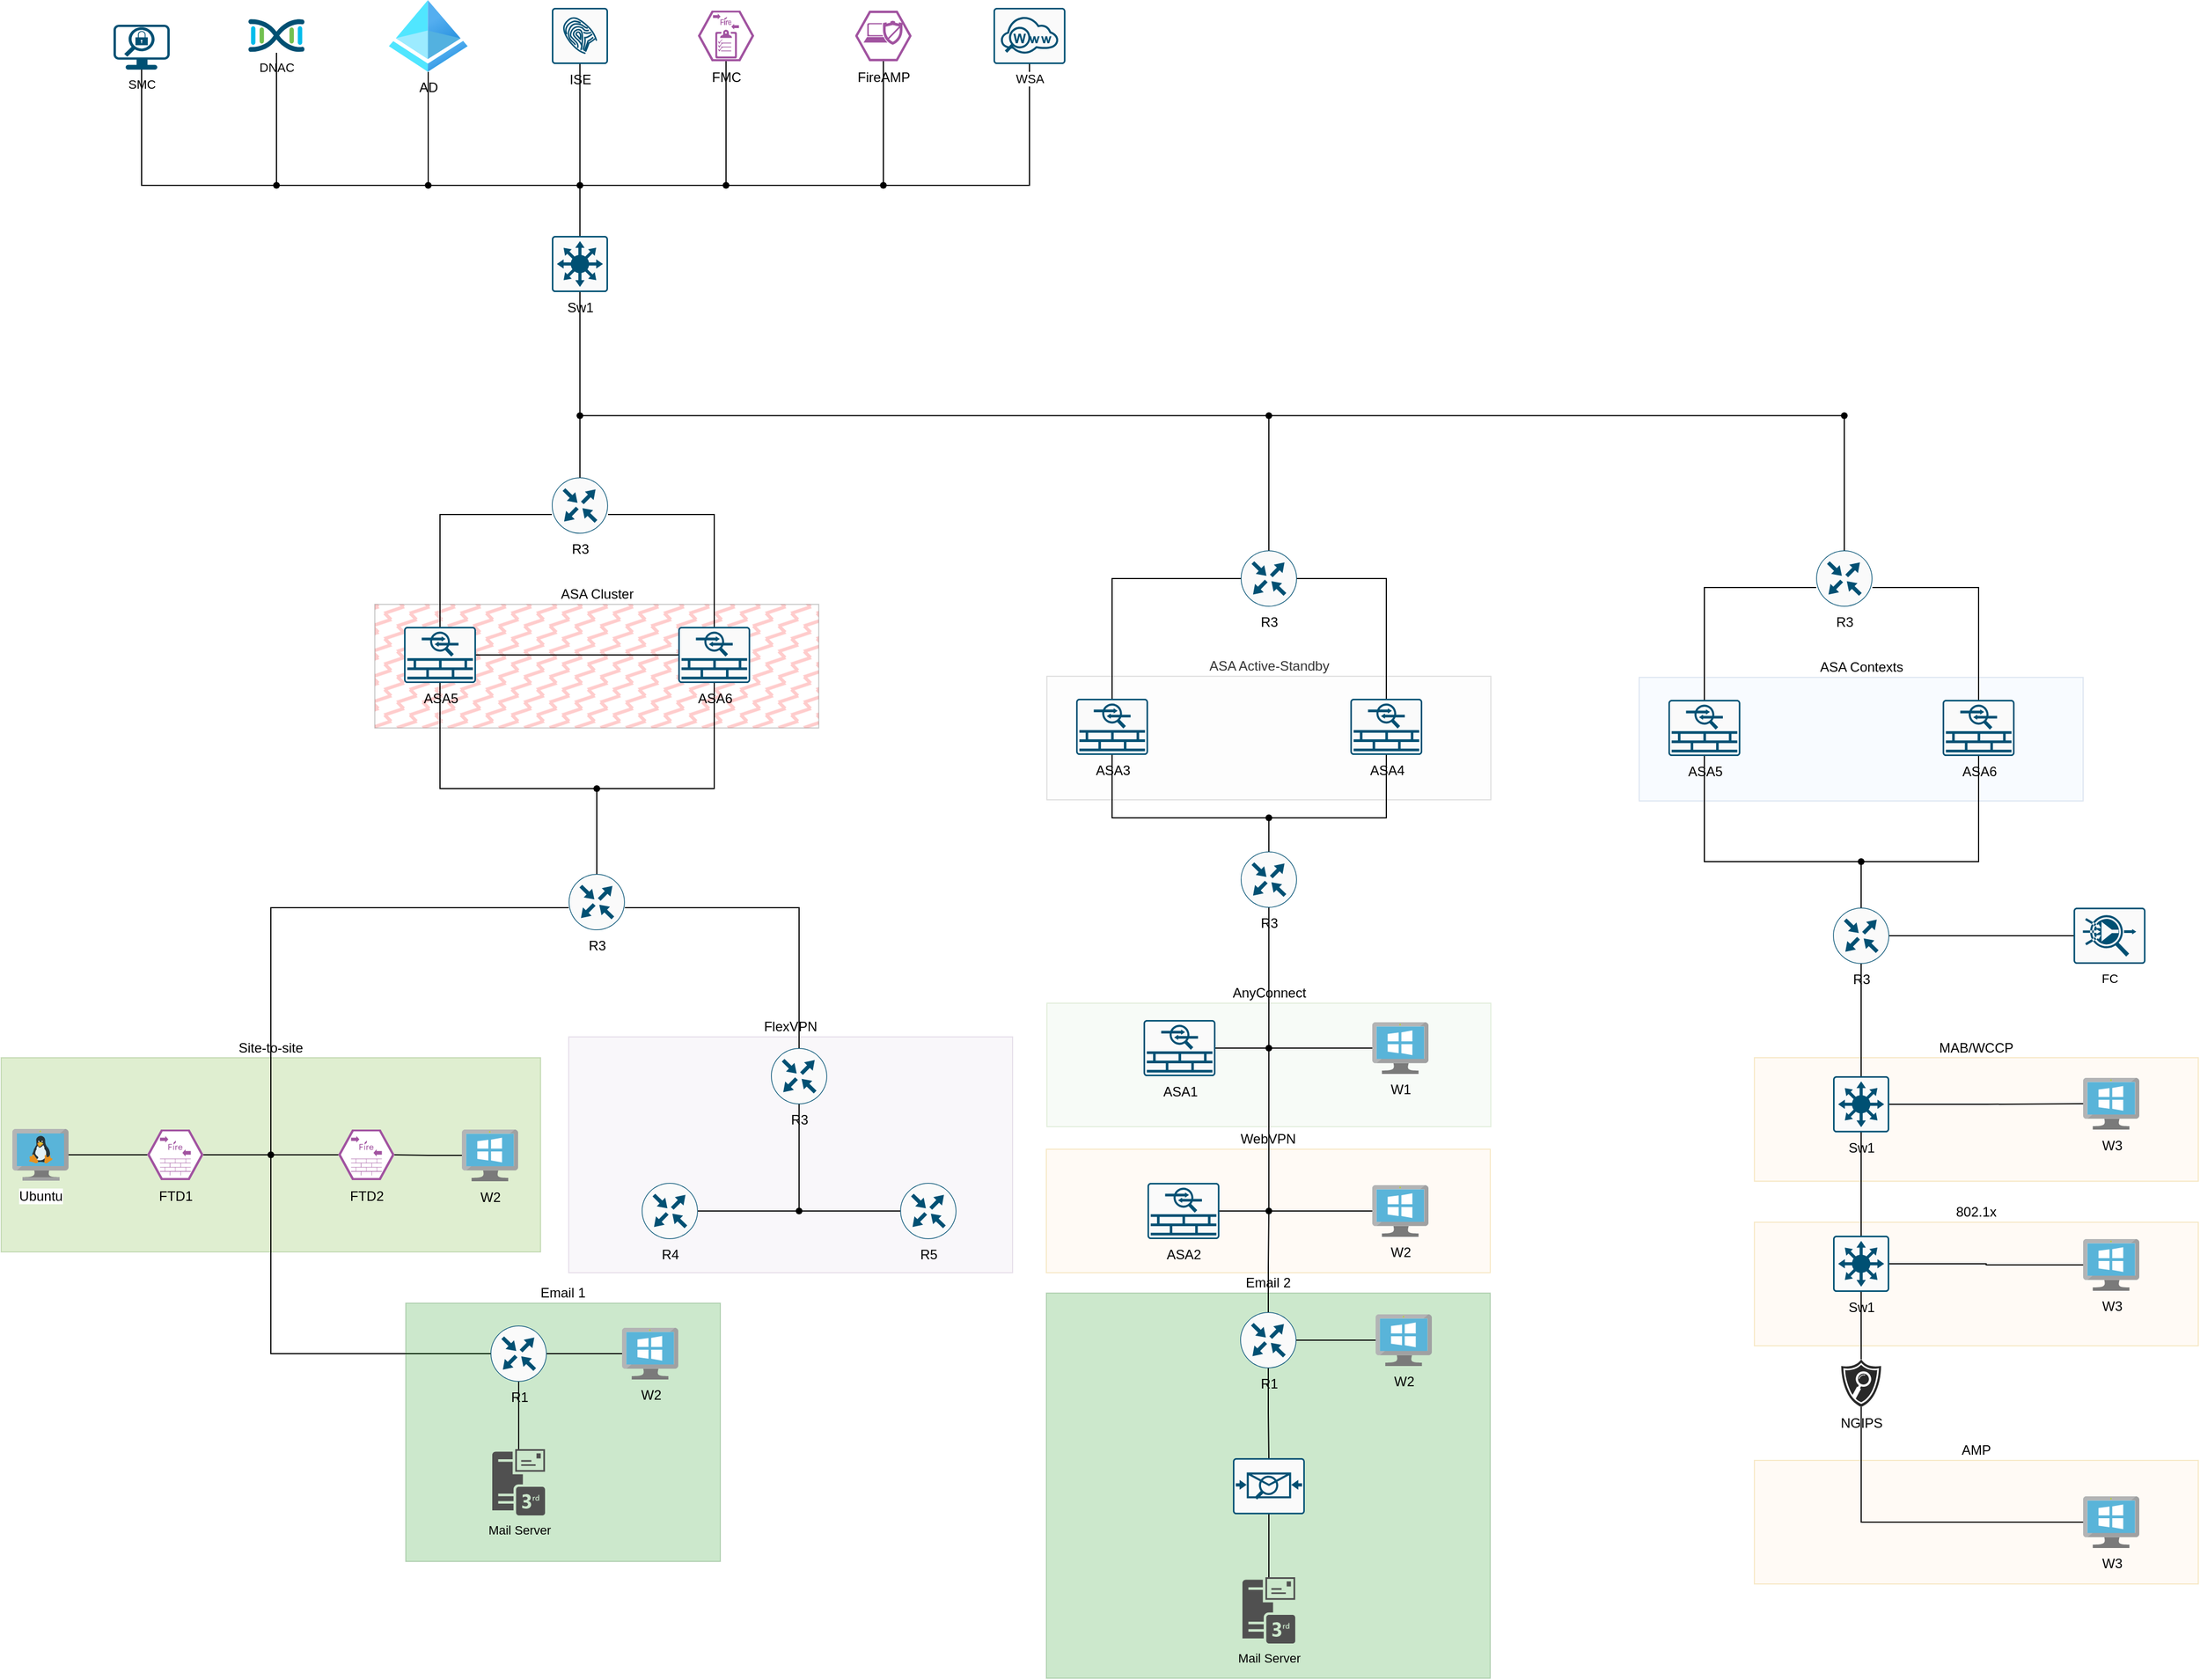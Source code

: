 <mxfile version="24.6.4" type="github">
  <diagram name="Page-1" id="6sUXRXMeGlcO1_Na9jOw">
    <mxGraphModel dx="2216" dy="1629" grid="0" gridSize="10" guides="1" tooltips="1" connect="0" arrows="1" fold="1" page="0" pageScale="1" pageWidth="1169" pageHeight="1654" background="none" math="0" shadow="0">
      <root>
        <mxCell id="0" />
        <mxCell id="1" parent="0" />
        <mxCell id="Q8cDQyVvuI_azYafOAA6-116" value="AMP" style="rounded=0;whiteSpace=wrap;html=1;fillStyle=solid;labelPosition=center;verticalLabelPosition=top;align=center;verticalAlign=bottom;labelBackgroundColor=default;fillColor=#ffe6cc;opacity=20;strokeColor=#d79b00;" vertex="1" parent="1">
          <mxGeometry x="1570" y="1370" width="395" height="110" as="geometry" />
        </mxCell>
        <mxCell id="Q8cDQyVvuI_azYafOAA6-110" value="802.1x" style="rounded=0;whiteSpace=wrap;html=1;fillStyle=solid;labelPosition=center;verticalLabelPosition=top;align=center;verticalAlign=bottom;labelBackgroundColor=default;fillColor=#ffe6cc;opacity=20;strokeColor=#d79b00;" vertex="1" parent="1">
          <mxGeometry x="1570" y="1158" width="395" height="110" as="geometry" />
        </mxCell>
        <mxCell id="Q8cDQyVvuI_azYafOAA6-109" value="MAB/WCCP" style="rounded=0;whiteSpace=wrap;html=1;fillStyle=solid;labelPosition=center;verticalLabelPosition=top;align=center;verticalAlign=bottom;labelBackgroundColor=default;fillColor=#ffe6cc;opacity=20;strokeColor=#d79b00;" vertex="1" parent="1">
          <mxGeometry x="1570" y="1011.5" width="395" height="110" as="geometry" />
        </mxCell>
        <mxCell id="Q8cDQyVvuI_azYafOAA6-62" value="Email 2" style="rounded=0;whiteSpace=wrap;html=1;fillStyle=solid;labelPosition=center;verticalLabelPosition=top;align=center;verticalAlign=bottom;labelBackgroundColor=default;fillColor=#008a00;opacity=20;strokeColor=#005700;fontColor=#000000;" vertex="1" parent="1">
          <mxGeometry x="940" y="1221" width="395" height="343" as="geometry" />
        </mxCell>
        <mxCell id="Q8cDQyVvuI_azYafOAA6-16" value="ASA Active-Standby" style="rounded=0;whiteSpace=wrap;html=1;fillStyle=solid;labelPosition=center;verticalLabelPosition=top;align=center;verticalAlign=bottom;labelBackgroundColor=default;fillColor=#f5f5f5;opacity=20;fontColor=#333333;strokeColor=#666666;" vertex="1" parent="1">
          <mxGeometry x="940.5" y="672" width="395" height="110" as="geometry" />
        </mxCell>
        <mxCell id="Q8cDQyVvuI_azYafOAA6-5" value="WebVPN" style="rounded=0;whiteSpace=wrap;html=1;fillStyle=solid;labelPosition=center;verticalLabelPosition=top;align=center;verticalAlign=bottom;labelBackgroundColor=default;fillColor=#ffe6cc;opacity=20;strokeColor=#d79b00;" vertex="1" parent="1">
          <mxGeometry x="940" y="1093" width="395" height="110" as="geometry" />
        </mxCell>
        <mxCell id="Q8cDQyVvuI_azYafOAA6-4" value="AnyConnect" style="rounded=0;whiteSpace=wrap;html=1;fillStyle=solid;labelPosition=center;verticalLabelPosition=top;align=center;verticalAlign=bottom;labelBackgroundColor=default;fillColor=#d5e8d4;opacity=20;strokeColor=#82b366;" vertex="1" parent="1">
          <mxGeometry x="940.5" y="963" width="395" height="110" as="geometry" />
        </mxCell>
        <mxCell id="Q8cDQyVvuI_azYafOAA6-2" value="FlexVPN" style="rounded=0;whiteSpace=wrap;html=1;fillStyle=solid;labelPosition=center;verticalLabelPosition=top;align=center;verticalAlign=bottom;labelBackgroundColor=default;fillColor=#e1d5e7;opacity=20;strokeColor=#9673a6;" vertex="1" parent="1">
          <mxGeometry x="515" y="993" width="395" height="210" as="geometry" />
        </mxCell>
        <mxCell id="Q8cDQyVvuI_azYafOAA6-1" value="Site-to-site" style="rounded=0;whiteSpace=wrap;html=1;fillStyle=solid;labelPosition=center;verticalLabelPosition=top;align=center;verticalAlign=bottom;labelBackgroundColor=default;fillColor=#60a917;opacity=20;fontColor=default;strokeColor=#2D7600;" vertex="1" parent="1">
          <mxGeometry x="10" y="1011.5" width="480" height="173" as="geometry" />
        </mxCell>
        <mxCell id="aI0beh5qGzylzP_r_lGv-32" style="edgeStyle=orthogonalEdgeStyle;shape=connector;rounded=0;orthogonalLoop=1;jettySize=auto;html=1;strokeColor=default;align=center;verticalAlign=middle;fontFamily=Helvetica;fontSize=11;fontColor=default;labelBackgroundColor=default;endArrow=none;endFill=0;" parent="1" source="Fcchvi2gw9WfY5cNuP7K-4" target="aI0beh5qGzylzP_r_lGv-29" edge="1">
          <mxGeometry relative="1" as="geometry" />
        </mxCell>
        <mxCell id="Fcchvi2gw9WfY5cNuP7K-4" value="ISE" style="sketch=0;points=[[0.015,0.015,0],[0.985,0.015,0],[0.985,0.985,0],[0.015,0.985,0],[0.25,0,0],[0.5,0,0],[0.75,0,0],[1,0.25,0],[1,0.5,0],[1,0.75,0],[0.75,1,0],[0.5,1,0],[0.25,1,0],[0,0.75,0],[0,0.5,0],[0,0.25,0]];verticalLabelPosition=bottom;html=1;verticalAlign=top;aspect=fixed;align=center;pointerEvents=1;shape=mxgraph.cisco19.rect;prIcon=ise;fillColor=#FAFAFA;strokeColor=#005073;" parent="1" vertex="1">
          <mxGeometry x="500" y="77" width="50" height="50" as="geometry" />
        </mxCell>
        <mxCell id="Q8cDQyVvuI_azYafOAA6-11" style="edgeStyle=orthogonalEdgeStyle;shape=connector;rounded=0;orthogonalLoop=1;jettySize=auto;html=1;strokeColor=default;align=center;verticalAlign=middle;fontFamily=Helvetica;fontSize=11;fontColor=default;labelBackgroundColor=default;endArrow=none;endFill=0;" edge="1" parent="1" source="Fcchvi2gw9WfY5cNuP7K-5" target="Q8cDQyVvuI_azYafOAA6-10">
          <mxGeometry relative="1" as="geometry" />
        </mxCell>
        <mxCell id="Fcchvi2gw9WfY5cNuP7K-5" value="FTD1" style="verticalLabelPosition=bottom;sketch=0;html=1;fillColor=#A153A0;strokeColor=#ffffff;verticalAlign=top;align=center;points=[[0,0.5,0],[0.125,0.25,0],[0.25,0,0],[0.5,0,0],[0.75,0,0],[0.875,0.25,0],[1,0.5,0],[0.875,0.75,0],[0.75,1,0],[0.5,1,0],[0.125,0.75,0]];pointerEvents=1;shape=mxgraph.cisco_safe.compositeIcon;bgIcon=mxgraph.cisco_safe.design.blank_device;resIcon=mxgraph.cisco_safe.design.firepower_appliance_2;" parent="1" vertex="1">
          <mxGeometry x="140" y="1075.5" width="50" height="45" as="geometry" />
        </mxCell>
        <mxCell id="aI0beh5qGzylzP_r_lGv-33" style="edgeStyle=orthogonalEdgeStyle;shape=connector;rounded=0;orthogonalLoop=1;jettySize=auto;html=1;strokeColor=default;align=center;verticalAlign=middle;fontFamily=Helvetica;fontSize=11;fontColor=default;labelBackgroundColor=default;endArrow=none;endFill=0;" parent="1" source="Fcchvi2gw9WfY5cNuP7K-6" target="aI0beh5qGzylzP_r_lGv-30" edge="1">
          <mxGeometry relative="1" as="geometry" />
        </mxCell>
        <mxCell id="Fcchvi2gw9WfY5cNuP7K-6" value="FMC" style="verticalLabelPosition=bottom;sketch=0;html=1;fillColor=#A153A0;strokeColor=#ffffff;verticalAlign=top;align=center;points=[[0,0.5,0],[0.125,0.25,0],[0.25,0,0],[0.5,0,0],[0.75,0,0],[0.875,0.25,0],[1,0.5,0],[0.875,0.75,0],[0.75,1,0],[0.5,1,0],[0.125,0.75,0]];pointerEvents=1;shape=mxgraph.cisco_safe.compositeIcon;bgIcon=mxgraph.cisco_safe.design.blank_device;resIcon=mxgraph.cisco_safe.design.firepower_management_center_2;" parent="1" vertex="1">
          <mxGeometry x="630" y="79.5" width="50" height="45" as="geometry" />
        </mxCell>
        <mxCell id="aI0beh5qGzylzP_r_lGv-31" style="edgeStyle=orthogonalEdgeStyle;shape=connector;rounded=0;orthogonalLoop=1;jettySize=auto;html=1;strokeColor=default;align=center;verticalAlign=middle;fontFamily=Helvetica;fontSize=11;fontColor=default;labelBackgroundColor=default;endArrow=none;endFill=0;" parent="1" source="Fcchvi2gw9WfY5cNuP7K-7" target="aI0beh5qGzylzP_r_lGv-28" edge="1">
          <mxGeometry relative="1" as="geometry" />
        </mxCell>
        <mxCell id="Fcchvi2gw9WfY5cNuP7K-7" value="AD" style="image;aspect=fixed;html=1;points=[];align=center;fontSize=12;image=img/lib/azure2/identity/Azure_Active_Directory.svg;labelBackgroundColor=none;" parent="1" vertex="1">
          <mxGeometry x="355" y="70" width="70" height="64" as="geometry" />
        </mxCell>
        <mxCell id="aI0beh5qGzylzP_r_lGv-52" style="edgeStyle=orthogonalEdgeStyle;shape=connector;rounded=0;orthogonalLoop=1;jettySize=auto;html=1;strokeColor=default;align=center;verticalAlign=middle;fontFamily=Helvetica;fontSize=11;fontColor=default;labelBackgroundColor=default;endArrow=none;endFill=0;" parent="1" source="Fcchvi2gw9WfY5cNuP7K-10" edge="1">
          <mxGeometry relative="1" as="geometry">
            <mxPoint x="720" y="1148" as="targetPoint" />
          </mxGeometry>
        </mxCell>
        <mxCell id="Fcchvi2gw9WfY5cNuP7K-10" value="R5" style="sketch=0;points=[[0.5,0,0],[1,0.5,0],[0.5,1,0],[0,0.5,0],[0.145,0.145,0],[0.856,0.145,0],[0.855,0.856,0],[0.145,0.855,0]];verticalLabelPosition=bottom;html=1;verticalAlign=top;aspect=fixed;align=center;pointerEvents=1;shape=mxgraph.cisco19.rect;prIcon=router;fillColor=#FAFAFA;strokeColor=#005073;" parent="1" vertex="1">
          <mxGeometry x="810" y="1123" width="50" height="50" as="geometry" />
        </mxCell>
        <mxCell id="Q8cDQyVvuI_azYafOAA6-8" style="edgeStyle=orthogonalEdgeStyle;shape=connector;rounded=0;orthogonalLoop=1;jettySize=auto;html=1;strokeColor=default;align=center;verticalAlign=middle;fontFamily=Helvetica;fontSize=11;fontColor=default;labelBackgroundColor=default;endArrow=none;endFill=0;" edge="1" parent="1" source="Fcchvi2gw9WfY5cNuP7K-11" target="lfPLRntJfUX84uUyQgcc-1">
          <mxGeometry relative="1" as="geometry" />
        </mxCell>
        <mxCell id="Fcchvi2gw9WfY5cNuP7K-11" value="W2" style="image;sketch=0;aspect=fixed;html=1;points=[];align=center;fontSize=12;image=img/lib/mscae/VirtualMachineWindows.svg;labelBackgroundColor=none;" parent="1" vertex="1">
          <mxGeometry x="420" y="1075.5" width="50" height="46" as="geometry" />
        </mxCell>
        <mxCell id="Q8cDQyVvuI_azYafOAA6-12" style="edgeStyle=orthogonalEdgeStyle;shape=connector;rounded=0;orthogonalLoop=1;jettySize=auto;html=1;strokeColor=default;align=center;verticalAlign=middle;fontFamily=Helvetica;fontSize=11;fontColor=default;labelBackgroundColor=default;endArrow=none;endFill=0;" edge="1" parent="1" source="lfPLRntJfUX84uUyQgcc-1" target="Q8cDQyVvuI_azYafOAA6-10">
          <mxGeometry relative="1" as="geometry" />
        </mxCell>
        <mxCell id="lfPLRntJfUX84uUyQgcc-1" value="FTD2" style="verticalLabelPosition=bottom;sketch=0;html=1;fillColor=#A153A0;strokeColor=#ffffff;verticalAlign=top;align=center;points=[[0,0.5,0],[0.125,0.25,0],[0.25,0,0],[0.5,0,0],[0.75,0,0],[0.875,0.25,0],[1,0.5,0],[0.875,0.75,0],[0.75,1,0],[0.5,1,0],[0.125,0.75,0]];pointerEvents=1;shape=mxgraph.cisco_safe.compositeIcon;bgIcon=mxgraph.cisco_safe.design.blank_device;resIcon=mxgraph.cisco_safe.design.firepower_appliance_2;" parent="1" vertex="1">
          <mxGeometry x="310" y="1075.5" width="50" height="45" as="geometry" />
        </mxCell>
        <mxCell id="lfPLRntJfUX84uUyQgcc-3" value="W1" style="image;sketch=0;aspect=fixed;html=1;points=[];align=center;fontSize=12;image=img/lib/mscae/VirtualMachineWindows.svg;labelBackgroundColor=none;" parent="1" vertex="1">
          <mxGeometry x="1230" y="980" width="50" height="46" as="geometry" />
        </mxCell>
        <mxCell id="lfPLRntJfUX84uUyQgcc-5" value="W3" style="image;sketch=0;aspect=fixed;html=1;points=[];align=center;fontSize=12;image=img/lib/mscae/VirtualMachineWindows.svg;labelBackgroundColor=none;" parent="1" vertex="1">
          <mxGeometry x="1862.5" y="1029.5" width="50" height="46" as="geometry" />
        </mxCell>
        <mxCell id="Q8cDQyVvuI_azYafOAA6-43" style="edgeStyle=orthogonalEdgeStyle;shape=connector;rounded=0;orthogonalLoop=1;jettySize=auto;html=1;strokeColor=default;align=center;verticalAlign=middle;fontFamily=Helvetica;fontSize=11;fontColor=default;labelBackgroundColor=default;endArrow=none;endFill=0;" edge="1" parent="1" source="aI0beh5qGzylzP_r_lGv-1" target="Q8cDQyVvuI_azYafOAA6-32">
          <mxGeometry relative="1" as="geometry">
            <Array as="points">
              <mxPoint x="720" y="878" />
            </Array>
          </mxGeometry>
        </mxCell>
        <mxCell id="aI0beh5qGzylzP_r_lGv-1" value="R3" style="sketch=0;points=[[0.5,0,0],[1,0.5,0],[0.5,1,0],[0,0.5,0],[0.145,0.145,0],[0.856,0.145,0],[0.855,0.856,0],[0.145,0.855,0]];verticalLabelPosition=bottom;html=1;verticalAlign=top;aspect=fixed;align=center;pointerEvents=1;shape=mxgraph.cisco19.rect;prIcon=router;fillColor=#FAFAFA;strokeColor=#005073;" parent="1" vertex="1">
          <mxGeometry x="695" y="1003" width="50" height="50" as="geometry" />
        </mxCell>
        <mxCell id="Q8cDQyVvuI_azYafOAA6-53" style="edgeStyle=orthogonalEdgeStyle;shape=connector;rounded=0;orthogonalLoop=1;jettySize=auto;html=1;strokeColor=default;align=center;verticalAlign=middle;fontFamily=Helvetica;fontSize=11;fontColor=default;labelBackgroundColor=default;endArrow=none;endFill=0;" edge="1" parent="1" source="aI0beh5qGzylzP_r_lGv-3" target="Q8cDQyVvuI_azYafOAA6-49">
          <mxGeometry relative="1" as="geometry" />
        </mxCell>
        <mxCell id="aI0beh5qGzylzP_r_lGv-3" value="ASA1" style="sketch=0;points=[[0.015,0.015,0],[0.985,0.015,0],[0.985,0.985,0],[0.015,0.985,0],[0.25,0,0],[0.5,0,0],[0.75,0,0],[1,0.25,0],[1,0.5,0],[1,0.75,0],[0.75,1,0],[0.5,1,0],[0.25,1,0],[0,0.75,0],[0,0.5,0],[0,0.25,0]];verticalLabelPosition=bottom;html=1;verticalAlign=top;aspect=fixed;align=center;pointerEvents=1;shape=mxgraph.cisco19.rect;prIcon=asa_5500;fillColor=#FAFAFA;strokeColor=#005073;" parent="1" vertex="1">
          <mxGeometry x="1026.5" y="978" width="64" height="50" as="geometry" />
        </mxCell>
        <mxCell id="Q8cDQyVvuI_azYafOAA6-55" style="edgeStyle=orthogonalEdgeStyle;shape=connector;rounded=0;orthogonalLoop=1;jettySize=auto;html=1;strokeColor=default;align=center;verticalAlign=middle;fontFamily=Helvetica;fontSize=11;fontColor=default;labelBackgroundColor=default;endArrow=none;endFill=0;" edge="1" parent="1" source="aI0beh5qGzylzP_r_lGv-4" target="Q8cDQyVvuI_azYafOAA6-50">
          <mxGeometry relative="1" as="geometry" />
        </mxCell>
        <mxCell id="aI0beh5qGzylzP_r_lGv-4" value="ASA2" style="sketch=0;points=[[0.015,0.015,0],[0.985,0.015,0],[0.985,0.985,0],[0.015,0.985,0],[0.25,0,0],[0.5,0,0],[0.75,0,0],[1,0.25,0],[1,0.5,0],[1,0.75,0],[0.75,1,0],[0.5,1,0],[0.25,1,0],[0,0.75,0],[0,0.5,0],[0,0.25,0]];verticalLabelPosition=bottom;html=1;verticalAlign=top;aspect=fixed;align=center;pointerEvents=1;shape=mxgraph.cisco19.rect;prIcon=asa_5500;fillColor=#FAFAFA;strokeColor=#005073;" parent="1" vertex="1">
          <mxGeometry x="1030" y="1123" width="64" height="50" as="geometry" />
        </mxCell>
        <mxCell id="aI0beh5qGzylzP_r_lGv-51" style="edgeStyle=orthogonalEdgeStyle;shape=connector;rounded=0;orthogonalLoop=1;jettySize=auto;html=1;strokeColor=default;align=center;verticalAlign=middle;fontFamily=Helvetica;fontSize=11;fontColor=default;labelBackgroundColor=default;endArrow=none;endFill=0;" parent="1" source="aI0beh5qGzylzP_r_lGv-6" target="aI0beh5qGzylzP_r_lGv-50" edge="1">
          <mxGeometry relative="1" as="geometry" />
        </mxCell>
        <mxCell id="aI0beh5qGzylzP_r_lGv-6" value="R4" style="sketch=0;points=[[0.5,0,0],[1,0.5,0],[0.5,1,0],[0,0.5,0],[0.145,0.145,0],[0.856,0.145,0],[0.855,0.856,0],[0.145,0.855,0]];verticalLabelPosition=bottom;html=1;verticalAlign=top;aspect=fixed;align=center;pointerEvents=1;shape=mxgraph.cisco19.rect;prIcon=router;fillColor=#FAFAFA;strokeColor=#005073;" parent="1" vertex="1">
          <mxGeometry x="580" y="1123" width="50" height="50" as="geometry" />
        </mxCell>
        <mxCell id="aI0beh5qGzylzP_r_lGv-8" value="W2" style="image;sketch=0;aspect=fixed;html=1;points=[];align=center;fontSize=12;image=img/lib/mscae/VirtualMachineWindows.svg;labelBackgroundColor=none;" parent="1" vertex="1">
          <mxGeometry x="1233" y="1240" width="50" height="46" as="geometry" />
        </mxCell>
        <mxCell id="Q8cDQyVvuI_azYafOAA6-60" style="edgeStyle=orthogonalEdgeStyle;shape=connector;rounded=0;orthogonalLoop=1;jettySize=auto;html=1;strokeColor=default;align=center;verticalAlign=middle;fontFamily=Helvetica;fontSize=11;fontColor=default;labelBackgroundColor=default;endArrow=none;endFill=0;" edge="1" parent="1" source="aI0beh5qGzylzP_r_lGv-9" target="aI0beh5qGzylzP_r_lGv-8">
          <mxGeometry relative="1" as="geometry" />
        </mxCell>
        <mxCell id="Q8cDQyVvuI_azYafOAA6-61" style="edgeStyle=orthogonalEdgeStyle;shape=connector;rounded=0;orthogonalLoop=1;jettySize=auto;html=1;strokeColor=default;align=center;verticalAlign=middle;fontFamily=Helvetica;fontSize=11;fontColor=default;labelBackgroundColor=default;endArrow=none;endFill=0;" edge="1" parent="1" source="aI0beh5qGzylzP_r_lGv-9" target="Q8cDQyVvuI_azYafOAA6-50">
          <mxGeometry relative="1" as="geometry" />
        </mxCell>
        <mxCell id="Q8cDQyVvuI_azYafOAA6-133" style="edgeStyle=orthogonalEdgeStyle;shape=connector;rounded=0;orthogonalLoop=1;jettySize=auto;html=1;strokeColor=default;align=center;verticalAlign=middle;fontFamily=Helvetica;fontSize=11;fontColor=default;labelBackgroundColor=default;endArrow=none;endFill=0;" edge="1" parent="1" source="aI0beh5qGzylzP_r_lGv-9" target="Q8cDQyVvuI_azYafOAA6-130">
          <mxGeometry relative="1" as="geometry" />
        </mxCell>
        <mxCell id="aI0beh5qGzylzP_r_lGv-9" value="R1" style="sketch=0;points=[[0.5,0,0],[1,0.5,0],[0.5,1,0],[0,0.5,0],[0.145,0.145,0],[0.856,0.145,0],[0.855,0.856,0],[0.145,0.855,0]];verticalLabelPosition=bottom;html=1;verticalAlign=top;aspect=fixed;align=center;pointerEvents=1;shape=mxgraph.cisco19.rect;prIcon=router;fillColor=#FAFAFA;strokeColor=#005073;" parent="1" vertex="1">
          <mxGeometry x="1112.5" y="1238" width="50" height="50" as="geometry" />
        </mxCell>
        <mxCell id="Q8cDQyVvuI_azYafOAA6-119" style="edgeStyle=orthogonalEdgeStyle;shape=connector;rounded=0;orthogonalLoop=1;jettySize=auto;html=1;strokeColor=default;align=center;verticalAlign=middle;fontFamily=Helvetica;fontSize=11;fontColor=default;labelBackgroundColor=default;endArrow=none;endFill=0;" edge="1" parent="1" source="aI0beh5qGzylzP_r_lGv-11" target="Q8cDQyVvuI_azYafOAA6-115">
          <mxGeometry relative="1" as="geometry">
            <Array as="points">
              <mxPoint x="1665" y="1425" />
            </Array>
          </mxGeometry>
        </mxCell>
        <mxCell id="aI0beh5qGzylzP_r_lGv-11" value="NGIPS" style="verticalLabelPosition=bottom;sketch=0;html=1;fillColor=#282828;strokeColor=none;verticalAlign=top;pointerEvents=1;align=center;shape=mxgraph.cisco_safe.security_icons.ngips;" parent="1" vertex="1">
          <mxGeometry x="1647.25" y="1280" width="35.5" height="42.5" as="geometry" />
        </mxCell>
        <mxCell id="aI0beh5qGzylzP_r_lGv-36" style="edgeStyle=orthogonalEdgeStyle;shape=connector;rounded=0;orthogonalLoop=1;jettySize=auto;html=1;strokeColor=default;align=center;verticalAlign=middle;fontFamily=Helvetica;fontSize=11;fontColor=default;labelBackgroundColor=default;endArrow=none;endFill=0;" parent="1" source="aI0beh5qGzylzP_r_lGv-13" target="aI0beh5qGzylzP_r_lGv-35" edge="1">
          <mxGeometry relative="1" as="geometry" />
        </mxCell>
        <mxCell id="aI0beh5qGzylzP_r_lGv-13" value="FireAMP" style="verticalLabelPosition=bottom;sketch=0;html=1;fillColor=#A153A0;strokeColor=#ffffff;verticalAlign=top;align=center;points=[[0,0.5,0],[0.125,0.25,0],[0.25,0,0],[0.5,0,0],[0.75,0,0],[0.875,0.25,0],[1,0.5,0],[0.875,0.75,0],[0.75,1,0],[0.5,1,0],[0.125,0.75,0]];pointerEvents=1;shape=mxgraph.cisco_safe.compositeIcon;bgIcon=mxgraph.cisco_safe.design.blank_device;resIcon=mxgraph.cisco_safe.design.cisco_amp;" parent="1" vertex="1">
          <mxGeometry x="770" y="79.5" width="50" height="45" as="geometry" />
        </mxCell>
        <mxCell id="Q8cDQyVvuI_azYafOAA6-124" style="edgeStyle=orthogonalEdgeStyle;shape=connector;rounded=0;orthogonalLoop=1;jettySize=auto;html=1;strokeColor=default;align=center;verticalAlign=middle;fontFamily=Helvetica;fontSize=11;fontColor=default;labelBackgroundColor=default;endArrow=none;endFill=0;" edge="1" parent="1" source="aI0beh5qGzylzP_r_lGv-14" target="Fcchvi2gw9WfY5cNuP7K-5">
          <mxGeometry relative="1" as="geometry" />
        </mxCell>
        <mxCell id="aI0beh5qGzylzP_r_lGv-14" value="Ubuntu" style="image;sketch=0;aspect=fixed;html=1;points=[];align=center;fontSize=12;image=img/lib/mscae/VM_Linux.svg;" parent="1" vertex="1">
          <mxGeometry x="20" y="1075" width="50" height="46" as="geometry" />
        </mxCell>
        <mxCell id="aI0beh5qGzylzP_r_lGv-15" value="Sw1" style="sketch=0;points=[[0.015,0.015,0],[0.985,0.015,0],[0.985,0.985,0],[0.015,0.985,0],[0.25,0,0],[0.5,0,0],[0.75,0,0],[1,0.25,0],[1,0.5,0],[1,0.75,0],[0.75,1,0],[0.5,1,0],[0.25,1,0],[0,0.75,0],[0,0.5,0],[0,0.25,0]];verticalLabelPosition=bottom;html=1;verticalAlign=top;aspect=fixed;align=center;pointerEvents=1;shape=mxgraph.cisco19.rect;prIcon=l3_switch;fillColor=#FAFAFA;strokeColor=#005073;" parent="1" vertex="1">
          <mxGeometry x="500" y="280" width="50" height="50" as="geometry" />
        </mxCell>
        <mxCell id="aI0beh5qGzylzP_r_lGv-41" style="edgeStyle=orthogonalEdgeStyle;shape=connector;rounded=0;orthogonalLoop=1;jettySize=auto;html=1;strokeColor=default;align=center;verticalAlign=middle;fontFamily=Helvetica;fontSize=11;fontColor=default;labelBackgroundColor=default;endArrow=none;endFill=0;" parent="1" source="aI0beh5qGzylzP_r_lGv-28" target="aI0beh5qGzylzP_r_lGv-29" edge="1">
          <mxGeometry relative="1" as="geometry" />
        </mxCell>
        <mxCell id="aI0beh5qGzylzP_r_lGv-28" value="" style="shape=waypoint;sketch=0;fillStyle=solid;size=6;pointerEvents=1;points=[];fillColor=none;resizable=0;rotatable=0;perimeter=centerPerimeter;snapToPoint=1;fontFamily=Helvetica;fontSize=11;fontColor=default;labelBackgroundColor=default;" parent="1" vertex="1">
          <mxGeometry x="380" y="225" width="20" height="20" as="geometry" />
        </mxCell>
        <mxCell id="aI0beh5qGzylzP_r_lGv-42" style="edgeStyle=orthogonalEdgeStyle;shape=connector;rounded=0;orthogonalLoop=1;jettySize=auto;html=1;strokeColor=default;align=center;verticalAlign=middle;fontFamily=Helvetica;fontSize=11;fontColor=default;labelBackgroundColor=default;endArrow=none;endFill=0;" parent="1" source="aI0beh5qGzylzP_r_lGv-29" target="aI0beh5qGzylzP_r_lGv-30" edge="1">
          <mxGeometry relative="1" as="geometry" />
        </mxCell>
        <mxCell id="aI0beh5qGzylzP_r_lGv-44" style="edgeStyle=orthogonalEdgeStyle;shape=connector;rounded=0;orthogonalLoop=1;jettySize=auto;html=1;strokeColor=default;align=center;verticalAlign=middle;fontFamily=Helvetica;fontSize=11;fontColor=default;labelBackgroundColor=default;endArrow=none;endFill=0;" parent="1" source="aI0beh5qGzylzP_r_lGv-29" target="aI0beh5qGzylzP_r_lGv-15" edge="1">
          <mxGeometry relative="1" as="geometry" />
        </mxCell>
        <mxCell id="aI0beh5qGzylzP_r_lGv-29" value="" style="shape=waypoint;sketch=0;fillStyle=solid;size=6;pointerEvents=1;points=[];fillColor=none;resizable=0;rotatable=0;perimeter=centerPerimeter;snapToPoint=1;fontFamily=Helvetica;fontSize=11;fontColor=default;labelBackgroundColor=default;" parent="1" vertex="1">
          <mxGeometry x="515" y="225" width="20" height="20" as="geometry" />
        </mxCell>
        <mxCell id="aI0beh5qGzylzP_r_lGv-43" style="edgeStyle=orthogonalEdgeStyle;shape=connector;rounded=0;orthogonalLoop=1;jettySize=auto;html=1;strokeColor=default;align=center;verticalAlign=middle;fontFamily=Helvetica;fontSize=11;fontColor=default;labelBackgroundColor=default;endArrow=none;endFill=0;" parent="1" source="aI0beh5qGzylzP_r_lGv-30" target="aI0beh5qGzylzP_r_lGv-35" edge="1">
          <mxGeometry relative="1" as="geometry" />
        </mxCell>
        <mxCell id="aI0beh5qGzylzP_r_lGv-30" value="" style="shape=waypoint;sketch=0;fillStyle=solid;size=6;pointerEvents=1;points=[];fillColor=none;resizable=0;rotatable=0;perimeter=centerPerimeter;snapToPoint=1;fontFamily=Helvetica;fontSize=11;fontColor=default;labelBackgroundColor=default;" parent="1" vertex="1">
          <mxGeometry x="645" y="225" width="20" height="20" as="geometry" />
        </mxCell>
        <mxCell id="Q8cDQyVvuI_azYafOAA6-132" style="edgeStyle=orthogonalEdgeStyle;shape=connector;rounded=0;orthogonalLoop=1;jettySize=auto;html=1;strokeColor=default;align=center;verticalAlign=middle;fontFamily=Helvetica;fontSize=11;fontColor=default;labelBackgroundColor=default;endArrow=none;endFill=0;" edge="1" parent="1" source="aI0beh5qGzylzP_r_lGv-35" target="Q8cDQyVvuI_azYafOAA6-131">
          <mxGeometry relative="1" as="geometry" />
        </mxCell>
        <mxCell id="aI0beh5qGzylzP_r_lGv-35" value="" style="shape=waypoint;sketch=0;fillStyle=solid;size=6;pointerEvents=1;points=[];fillColor=none;resizable=0;rotatable=0;perimeter=centerPerimeter;snapToPoint=1;fontFamily=Helvetica;fontSize=11;fontColor=default;labelBackgroundColor=default;" parent="1" vertex="1">
          <mxGeometry x="785" y="225" width="20" height="20" as="geometry" />
        </mxCell>
        <mxCell id="aI0beh5qGzylzP_r_lGv-37" value="DNAC" style="points=[[0.5,0.37,0],[1,0.09,0],[1,0.9,0],[0,0.08,0],[0,0.91,0],[0.5,0.61,0],[0.045,0.5,0],[0.96,0.5,0]];verticalLabelPosition=bottom;sketch=0;html=1;verticalAlign=top;aspect=fixed;align=center;pointerEvents=1;shape=mxgraph.cisco19.cisco_dna;fillColor=#005073;strokeColor=none;fontFamily=Helvetica;fontSize=11;fontColor=default;labelBackgroundColor=none;" parent="1" vertex="1">
          <mxGeometry x="230" y="87" width="50" height="30" as="geometry" />
        </mxCell>
        <mxCell id="aI0beh5qGzylzP_r_lGv-45" style="edgeStyle=orthogonalEdgeStyle;shape=connector;rounded=0;orthogonalLoop=1;jettySize=auto;html=1;strokeColor=default;align=center;verticalAlign=middle;fontFamily=Helvetica;fontSize=11;fontColor=default;labelBackgroundColor=default;endArrow=none;endFill=0;" parent="1" source="aI0beh5qGzylzP_r_lGv-38" target="aI0beh5qGzylzP_r_lGv-28" edge="1">
          <mxGeometry relative="1" as="geometry" />
        </mxCell>
        <mxCell id="aI0beh5qGzylzP_r_lGv-38" value="" style="shape=waypoint;sketch=0;fillStyle=solid;size=6;pointerEvents=1;points=[];fillColor=none;resizable=0;rotatable=0;perimeter=centerPerimeter;snapToPoint=1;fontFamily=Helvetica;fontSize=11;fontColor=default;labelBackgroundColor=default;" parent="1" vertex="1">
          <mxGeometry x="245" y="225" width="20" height="20" as="geometry" />
        </mxCell>
        <mxCell id="aI0beh5qGzylzP_r_lGv-39" style="edgeStyle=orthogonalEdgeStyle;shape=connector;rounded=0;orthogonalLoop=1;jettySize=auto;html=1;entryX=0.662;entryY=0.975;entryDx=0;entryDy=0;entryPerimeter=0;strokeColor=default;align=center;verticalAlign=middle;fontFamily=Helvetica;fontSize=11;fontColor=default;labelBackgroundColor=default;endArrow=none;endFill=0;" parent="1" source="aI0beh5qGzylzP_r_lGv-37" target="aI0beh5qGzylzP_r_lGv-38" edge="1">
          <mxGeometry relative="1" as="geometry" />
        </mxCell>
        <mxCell id="aI0beh5qGzylzP_r_lGv-55" style="edgeStyle=orthogonalEdgeStyle;shape=connector;rounded=0;orthogonalLoop=1;jettySize=auto;html=1;strokeColor=default;align=center;verticalAlign=middle;fontFamily=Helvetica;fontSize=11;fontColor=default;labelBackgroundColor=default;endArrow=none;endFill=0;" parent="1" source="aI0beh5qGzylzP_r_lGv-50" target="aI0beh5qGzylzP_r_lGv-1" edge="1">
          <mxGeometry relative="1" as="geometry" />
        </mxCell>
        <mxCell id="aI0beh5qGzylzP_r_lGv-50" value="" style="shape=waypoint;sketch=0;fillStyle=solid;size=6;pointerEvents=1;points=[];fillColor=none;resizable=0;rotatable=0;perimeter=centerPerimeter;snapToPoint=1;fontFamily=Helvetica;fontSize=11;fontColor=default;labelBackgroundColor=default;" parent="1" vertex="1">
          <mxGeometry x="710" y="1138" width="20" height="20" as="geometry" />
        </mxCell>
        <mxCell id="Q8cDQyVvuI_azYafOAA6-6" value="W2" style="image;sketch=0;aspect=fixed;html=1;points=[];align=center;fontSize=12;image=img/lib/mscae/VirtualMachineWindows.svg;labelBackgroundColor=none;" vertex="1" parent="1">
          <mxGeometry x="1230" y="1125" width="50" height="46" as="geometry" />
        </mxCell>
        <mxCell id="Q8cDQyVvuI_azYafOAA6-44" style="edgeStyle=orthogonalEdgeStyle;shape=connector;rounded=0;orthogonalLoop=1;jettySize=auto;html=1;strokeColor=default;align=center;verticalAlign=middle;fontFamily=Helvetica;fontSize=11;fontColor=default;labelBackgroundColor=default;endArrow=none;endFill=0;" edge="1" parent="1" source="Q8cDQyVvuI_azYafOAA6-10" target="Q8cDQyVvuI_azYafOAA6-32">
          <mxGeometry relative="1" as="geometry">
            <Array as="points">
              <mxPoint x="250" y="878" />
            </Array>
          </mxGeometry>
        </mxCell>
        <mxCell id="Q8cDQyVvuI_azYafOAA6-69" style="edgeStyle=orthogonalEdgeStyle;shape=connector;rounded=0;orthogonalLoop=1;jettySize=auto;html=1;strokeColor=default;align=center;verticalAlign=middle;fontFamily=Helvetica;fontSize=11;fontColor=default;labelBackgroundColor=default;endArrow=none;endFill=0;" edge="1" parent="1" source="Q8cDQyVvuI_azYafOAA6-10" target="Q8cDQyVvuI_azYafOAA6-66">
          <mxGeometry relative="1" as="geometry">
            <Array as="points">
              <mxPoint x="250" y="1275" />
            </Array>
          </mxGeometry>
        </mxCell>
        <mxCell id="Q8cDQyVvuI_azYafOAA6-10" value="" style="shape=waypoint;sketch=0;fillStyle=solid;size=6;pointerEvents=1;points=[];fillColor=none;resizable=0;rotatable=0;perimeter=centerPerimeter;snapToPoint=1;fontFamily=Helvetica;fontSize=11;fontColor=default;labelBackgroundColor=default;" vertex="1" parent="1">
          <mxGeometry x="240" y="1088" width="20" height="20" as="geometry" />
        </mxCell>
        <mxCell id="Q8cDQyVvuI_azYafOAA6-46" style="edgeStyle=orthogonalEdgeStyle;shape=connector;rounded=0;orthogonalLoop=1;jettySize=auto;html=1;strokeColor=default;align=center;verticalAlign=middle;fontFamily=Helvetica;fontSize=11;fontColor=default;labelBackgroundColor=default;endArrow=none;endFill=0;" edge="1" parent="1" source="Q8cDQyVvuI_azYafOAA6-14" target="Q8cDQyVvuI_azYafOAA6-41">
          <mxGeometry relative="1" as="geometry">
            <Array as="points">
              <mxPoint x="999" y="798" />
            </Array>
          </mxGeometry>
        </mxCell>
        <mxCell id="Q8cDQyVvuI_azYafOAA6-14" value="ASA3" style="sketch=0;points=[[0.015,0.015,0],[0.985,0.015,0],[0.985,0.985,0],[0.015,0.985,0],[0.25,0,0],[0.5,0,0],[0.75,0,0],[1,0.25,0],[1,0.5,0],[1,0.75,0],[0.75,1,0],[0.5,1,0],[0.25,1,0],[0,0.75,0],[0,0.5,0],[0,0.25,0]];verticalLabelPosition=bottom;html=1;verticalAlign=top;aspect=fixed;align=center;pointerEvents=1;shape=mxgraph.cisco19.rect;prIcon=asa_5500;fillColor=#FAFAFA;strokeColor=#005073;" vertex="1" parent="1">
          <mxGeometry x="966.5" y="692" width="64" height="50" as="geometry" />
        </mxCell>
        <mxCell id="Q8cDQyVvuI_azYafOAA6-47" style="edgeStyle=orthogonalEdgeStyle;shape=connector;rounded=0;orthogonalLoop=1;jettySize=auto;html=1;strokeColor=default;align=center;verticalAlign=middle;fontFamily=Helvetica;fontSize=11;fontColor=default;labelBackgroundColor=default;endArrow=none;endFill=0;" edge="1" parent="1" source="Q8cDQyVvuI_azYafOAA6-15" target="Q8cDQyVvuI_azYafOAA6-41">
          <mxGeometry relative="1" as="geometry">
            <Array as="points">
              <mxPoint x="1243" y="798" />
            </Array>
          </mxGeometry>
        </mxCell>
        <mxCell id="Q8cDQyVvuI_azYafOAA6-15" value="ASA4" style="sketch=0;points=[[0.015,0.015,0],[0.985,0.015,0],[0.985,0.985,0],[0.015,0.985,0],[0.25,0,0],[0.5,0,0],[0.75,0,0],[1,0.25,0],[1,0.5,0],[1,0.75,0],[0.75,1,0],[0.5,1,0],[0.25,1,0],[0,0.75,0],[0,0.5,0],[0,0.25,0]];verticalLabelPosition=bottom;html=1;verticalAlign=top;aspect=fixed;align=center;pointerEvents=1;shape=mxgraph.cisco19.rect;prIcon=asa_5500;fillColor=#FAFAFA;strokeColor=#005073;" vertex="1" parent="1">
          <mxGeometry x="1210.5" y="692" width="64" height="50" as="geometry" />
        </mxCell>
        <mxCell id="Q8cDQyVvuI_azYafOAA6-17" value="ASA Cluster" style="rounded=0;whiteSpace=wrap;html=1;gradientColor=none;fillStyle=zigzag-line;labelPosition=center;verticalLabelPosition=top;align=center;verticalAlign=bottom;labelBackgroundColor=default;fillColor=#FF0000;opacity=20;" vertex="1" parent="1">
          <mxGeometry x="342.5" y="608" width="395" height="110" as="geometry" />
        </mxCell>
        <mxCell id="Q8cDQyVvuI_azYafOAA6-26" style="edgeStyle=orthogonalEdgeStyle;shape=connector;rounded=0;orthogonalLoop=1;jettySize=auto;html=1;strokeColor=default;align=center;verticalAlign=middle;fontFamily=Helvetica;fontSize=11;fontColor=default;labelBackgroundColor=default;endArrow=none;endFill=0;" edge="1" parent="1" source="Q8cDQyVvuI_azYafOAA6-18" target="Q8cDQyVvuI_azYafOAA6-25">
          <mxGeometry relative="1" as="geometry">
            <Array as="points">
              <mxPoint x="400" y="772" />
            </Array>
          </mxGeometry>
        </mxCell>
        <mxCell id="Q8cDQyVvuI_azYafOAA6-38" style="edgeStyle=orthogonalEdgeStyle;shape=connector;rounded=0;orthogonalLoop=1;jettySize=auto;html=1;strokeColor=default;align=center;verticalAlign=middle;fontFamily=Helvetica;fontSize=11;fontColor=default;labelBackgroundColor=default;endArrow=none;endFill=0;" edge="1" parent="1" source="Q8cDQyVvuI_azYafOAA6-18" target="Q8cDQyVvuI_azYafOAA6-36">
          <mxGeometry relative="1" as="geometry">
            <Array as="points">
              <mxPoint x="401" y="528" />
            </Array>
          </mxGeometry>
        </mxCell>
        <mxCell id="Q8cDQyVvuI_azYafOAA6-105" style="edgeStyle=orthogonalEdgeStyle;shape=connector;rounded=0;orthogonalLoop=1;jettySize=auto;html=1;strokeColor=default;align=center;verticalAlign=middle;fontFamily=Helvetica;fontSize=11;fontColor=default;labelBackgroundColor=default;endArrow=none;endFill=0;" edge="1" parent="1" source="Q8cDQyVvuI_azYafOAA6-18" target="Q8cDQyVvuI_azYafOAA6-19">
          <mxGeometry relative="1" as="geometry" />
        </mxCell>
        <mxCell id="Q8cDQyVvuI_azYafOAA6-18" value="ASA5" style="sketch=0;points=[[0.015,0.015,0],[0.985,0.015,0],[0.985,0.985,0],[0.015,0.985,0],[0.25,0,0],[0.5,0,0],[0.75,0,0],[1,0.25,0],[1,0.5,0],[1,0.75,0],[0.75,1,0],[0.5,1,0],[0.25,1,0],[0,0.75,0],[0,0.5,0],[0,0.25,0]];verticalLabelPosition=bottom;html=1;verticalAlign=top;aspect=fixed;align=center;pointerEvents=1;shape=mxgraph.cisco19.rect;prIcon=asa_5500;fillColor=#FAFAFA;strokeColor=#005073;" vertex="1" parent="1">
          <mxGeometry x="368.5" y="628" width="64" height="50" as="geometry" />
        </mxCell>
        <mxCell id="Q8cDQyVvuI_azYafOAA6-27" style="edgeStyle=orthogonalEdgeStyle;shape=connector;rounded=0;orthogonalLoop=1;jettySize=auto;html=1;strokeColor=default;align=center;verticalAlign=middle;fontFamily=Helvetica;fontSize=11;fontColor=default;labelBackgroundColor=default;endArrow=none;endFill=0;" edge="1" parent="1" source="Q8cDQyVvuI_azYafOAA6-19" target="Q8cDQyVvuI_azYafOAA6-25">
          <mxGeometry relative="1" as="geometry">
            <Array as="points">
              <mxPoint x="644" y="772" />
            </Array>
          </mxGeometry>
        </mxCell>
        <mxCell id="Q8cDQyVvuI_azYafOAA6-37" style="edgeStyle=orthogonalEdgeStyle;shape=connector;rounded=0;orthogonalLoop=1;jettySize=auto;html=1;strokeColor=default;align=center;verticalAlign=middle;fontFamily=Helvetica;fontSize=11;fontColor=default;labelBackgroundColor=default;endArrow=none;endFill=0;" edge="1" parent="1" source="Q8cDQyVvuI_azYafOAA6-19" target="Q8cDQyVvuI_azYafOAA6-36">
          <mxGeometry relative="1" as="geometry">
            <Array as="points">
              <mxPoint x="645" y="528" />
            </Array>
          </mxGeometry>
        </mxCell>
        <mxCell id="Q8cDQyVvuI_azYafOAA6-19" value="ASA6" style="sketch=0;points=[[0.015,0.015,0],[0.985,0.015,0],[0.985,0.985,0],[0.015,0.985,0],[0.25,0,0],[0.5,0,0],[0.75,0,0],[1,0.25,0],[1,0.5,0],[1,0.75,0],[0.75,1,0],[0.5,1,0],[0.25,1,0],[0,0.75,0],[0,0.5,0],[0,0.25,0]];verticalLabelPosition=bottom;html=1;verticalAlign=top;aspect=fixed;align=center;pointerEvents=1;shape=mxgraph.cisco19.rect;prIcon=asa_5500;fillColor=#FAFAFA;strokeColor=#005073;" vertex="1" parent="1">
          <mxGeometry x="612.5" y="628" width="64" height="50" as="geometry" />
        </mxCell>
        <mxCell id="Q8cDQyVvuI_azYafOAA6-35" style="edgeStyle=orthogonalEdgeStyle;shape=connector;rounded=0;orthogonalLoop=1;jettySize=auto;html=1;strokeColor=default;align=center;verticalAlign=middle;fontFamily=Helvetica;fontSize=11;fontColor=default;labelBackgroundColor=default;endArrow=none;endFill=0;" edge="1" parent="1" source="Q8cDQyVvuI_azYafOAA6-25" target="Q8cDQyVvuI_azYafOAA6-32">
          <mxGeometry relative="1" as="geometry" />
        </mxCell>
        <mxCell id="Q8cDQyVvuI_azYafOAA6-25" value="" style="shape=waypoint;sketch=0;fillStyle=solid;size=6;pointerEvents=1;points=[];fillColor=none;resizable=0;rotatable=0;perimeter=centerPerimeter;snapToPoint=1;fontFamily=Helvetica;fontSize=11;fontColor=default;labelBackgroundColor=default;" vertex="1" parent="1">
          <mxGeometry x="530" y="762" width="20" height="20" as="geometry" />
        </mxCell>
        <mxCell id="Q8cDQyVvuI_azYafOAA6-32" value="R3" style="sketch=0;points=[[0.5,0,0],[1,0.5,0],[0.5,1,0],[0,0.5,0],[0.145,0.145,0],[0.856,0.145,0],[0.855,0.856,0],[0.145,0.855,0]];verticalLabelPosition=bottom;html=1;verticalAlign=top;aspect=fixed;align=center;pointerEvents=1;shape=mxgraph.cisco19.rect;prIcon=router;fillColor=#FAFAFA;strokeColor=#005073;" vertex="1" parent="1">
          <mxGeometry x="515" y="848" width="50" height="50" as="geometry" />
        </mxCell>
        <mxCell id="Q8cDQyVvuI_azYafOAA6-82" style="edgeStyle=orthogonalEdgeStyle;shape=connector;rounded=0;orthogonalLoop=1;jettySize=auto;html=1;strokeColor=default;align=center;verticalAlign=middle;fontFamily=Helvetica;fontSize=11;fontColor=default;labelBackgroundColor=default;endArrow=none;endFill=0;" edge="1" parent="1" source="Q8cDQyVvuI_azYafOAA6-36" target="Q8cDQyVvuI_azYafOAA6-81">
          <mxGeometry relative="1" as="geometry" />
        </mxCell>
        <mxCell id="Q8cDQyVvuI_azYafOAA6-36" value="R3" style="sketch=0;points=[[0.5,0,0],[1,0.5,0],[0.5,1,0],[0,0.5,0],[0.145,0.145,0],[0.856,0.145,0],[0.855,0.856,0],[0.145,0.855,0]];verticalLabelPosition=bottom;html=1;verticalAlign=top;aspect=fixed;align=center;pointerEvents=1;shape=mxgraph.cisco19.rect;prIcon=router;fillColor=#FAFAFA;strokeColor=#005073;" vertex="1" parent="1">
          <mxGeometry x="500" y="495" width="50" height="50" as="geometry" />
        </mxCell>
        <mxCell id="Q8cDQyVvuI_azYafOAA6-51" style="edgeStyle=orthogonalEdgeStyle;shape=connector;rounded=0;orthogonalLoop=1;jettySize=auto;html=1;strokeColor=default;align=center;verticalAlign=middle;fontFamily=Helvetica;fontSize=11;fontColor=default;labelBackgroundColor=default;endArrow=none;endFill=0;" edge="1" parent="1" source="Q8cDQyVvuI_azYafOAA6-39" target="Q8cDQyVvuI_azYafOAA6-49">
          <mxGeometry relative="1" as="geometry" />
        </mxCell>
        <mxCell id="Q8cDQyVvuI_azYafOAA6-39" value="R3" style="sketch=0;points=[[0.5,0,0],[1,0.5,0],[0.5,1,0],[0,0.5,0],[0.145,0.145,0],[0.856,0.145,0],[0.855,0.856,0],[0.145,0.855,0]];verticalLabelPosition=bottom;html=1;verticalAlign=top;aspect=fixed;align=center;pointerEvents=1;shape=mxgraph.cisco19.rect;prIcon=router;fillColor=#FAFAFA;strokeColor=#005073;" vertex="1" parent="1">
          <mxGeometry x="1113" y="828" width="50" height="50" as="geometry" />
        </mxCell>
        <mxCell id="Q8cDQyVvuI_azYafOAA6-48" style="edgeStyle=orthogonalEdgeStyle;shape=connector;rounded=0;orthogonalLoop=1;jettySize=auto;html=1;strokeColor=default;align=center;verticalAlign=middle;fontFamily=Helvetica;fontSize=11;fontColor=default;labelBackgroundColor=default;endArrow=none;endFill=0;" edge="1" parent="1" source="Q8cDQyVvuI_azYafOAA6-41" target="Q8cDQyVvuI_azYafOAA6-39">
          <mxGeometry relative="1" as="geometry" />
        </mxCell>
        <mxCell id="Q8cDQyVvuI_azYafOAA6-41" value="" style="shape=waypoint;sketch=0;fillStyle=solid;size=6;pointerEvents=1;points=[];fillColor=none;resizable=0;rotatable=0;perimeter=centerPerimeter;snapToPoint=1;fontFamily=Helvetica;fontSize=11;fontColor=default;labelBackgroundColor=default;" vertex="1" parent="1">
          <mxGeometry x="1128" y="788" width="20" height="20" as="geometry" />
        </mxCell>
        <mxCell id="Q8cDQyVvuI_azYafOAA6-52" style="edgeStyle=orthogonalEdgeStyle;shape=connector;rounded=0;orthogonalLoop=1;jettySize=auto;html=1;strokeColor=default;align=center;verticalAlign=middle;fontFamily=Helvetica;fontSize=11;fontColor=default;labelBackgroundColor=default;endArrow=none;endFill=0;" edge="1" parent="1" source="Q8cDQyVvuI_azYafOAA6-49" target="Q8cDQyVvuI_azYafOAA6-50">
          <mxGeometry relative="1" as="geometry" />
        </mxCell>
        <mxCell id="Q8cDQyVvuI_azYafOAA6-54" style="edgeStyle=orthogonalEdgeStyle;shape=connector;rounded=0;orthogonalLoop=1;jettySize=auto;html=1;strokeColor=default;align=center;verticalAlign=middle;fontFamily=Helvetica;fontSize=11;fontColor=default;labelBackgroundColor=default;endArrow=none;endFill=0;" edge="1" parent="1" source="Q8cDQyVvuI_azYafOAA6-49" target="lfPLRntJfUX84uUyQgcc-3">
          <mxGeometry relative="1" as="geometry" />
        </mxCell>
        <mxCell id="Q8cDQyVvuI_azYafOAA6-49" value="" style="shape=waypoint;sketch=0;fillStyle=solid;size=6;pointerEvents=1;points=[];fillColor=none;resizable=0;rotatable=0;perimeter=centerPerimeter;snapToPoint=1;fontFamily=Helvetica;fontSize=11;fontColor=default;labelBackgroundColor=default;" vertex="1" parent="1">
          <mxGeometry x="1128" y="993" width="20" height="20" as="geometry" />
        </mxCell>
        <mxCell id="Q8cDQyVvuI_azYafOAA6-56" style="edgeStyle=orthogonalEdgeStyle;shape=connector;rounded=0;orthogonalLoop=1;jettySize=auto;html=1;strokeColor=default;align=center;verticalAlign=middle;fontFamily=Helvetica;fontSize=11;fontColor=default;labelBackgroundColor=default;endArrow=none;endFill=0;" edge="1" parent="1" source="Q8cDQyVvuI_azYafOAA6-50" target="Q8cDQyVvuI_azYafOAA6-6">
          <mxGeometry relative="1" as="geometry" />
        </mxCell>
        <mxCell id="Q8cDQyVvuI_azYafOAA6-50" value="" style="shape=waypoint;sketch=0;fillStyle=solid;size=6;pointerEvents=1;points=[];fillColor=none;resizable=0;rotatable=0;perimeter=centerPerimeter;snapToPoint=1;fontFamily=Helvetica;fontSize=11;fontColor=default;labelBackgroundColor=default;" vertex="1" parent="1">
          <mxGeometry x="1128" y="1138" width="20" height="20" as="geometry" />
        </mxCell>
        <mxCell id="Q8cDQyVvuI_azYafOAA6-58" value="Mail Server" style="sketch=0;pointerEvents=1;shadow=0;dashed=0;html=1;strokeColor=none;fillColor=#505050;labelPosition=center;verticalLabelPosition=bottom;verticalAlign=top;outlineConnect=0;align=center;shape=mxgraph.office.servers.3rd_party_mail_server;fontFamily=Helvetica;fontSize=11;fontColor=default;labelBackgroundColor=none;" vertex="1" parent="1">
          <mxGeometry x="1114.5" y="1474" width="47" height="59" as="geometry" />
        </mxCell>
        <mxCell id="Q8cDQyVvuI_azYafOAA6-63" value="Email 1" style="rounded=0;whiteSpace=wrap;html=1;fillStyle=solid;labelPosition=center;verticalLabelPosition=top;align=center;verticalAlign=bottom;labelBackgroundColor=default;fillColor=#008a00;opacity=20;fontColor=#000000;strokeColor=#005700;" vertex="1" parent="1">
          <mxGeometry x="370" y="1230" width="280" height="230" as="geometry" />
        </mxCell>
        <mxCell id="Q8cDQyVvuI_azYafOAA6-64" value="W2" style="image;sketch=0;aspect=fixed;html=1;points=[];align=center;fontSize=12;image=img/lib/mscae/VirtualMachineWindows.svg;labelBackgroundColor=none;" vertex="1" parent="1">
          <mxGeometry x="562.5" y="1252" width="50" height="46" as="geometry" />
        </mxCell>
        <mxCell id="Q8cDQyVvuI_azYafOAA6-65" style="edgeStyle=orthogonalEdgeStyle;shape=connector;rounded=0;orthogonalLoop=1;jettySize=auto;html=1;strokeColor=default;align=center;verticalAlign=middle;fontFamily=Helvetica;fontSize=11;fontColor=default;labelBackgroundColor=default;endArrow=none;endFill=0;" edge="1" parent="1" source="Q8cDQyVvuI_azYafOAA6-66" target="Q8cDQyVvuI_azYafOAA6-64">
          <mxGeometry relative="1" as="geometry" />
        </mxCell>
        <mxCell id="Q8cDQyVvuI_azYafOAA6-66" value="R1" style="sketch=0;points=[[0.5,0,0],[1,0.5,0],[0.5,1,0],[0,0.5,0],[0.145,0.145,0],[0.856,0.145,0],[0.855,0.856,0],[0.145,0.855,0]];verticalLabelPosition=bottom;html=1;verticalAlign=top;aspect=fixed;align=center;pointerEvents=1;shape=mxgraph.cisco19.rect;prIcon=router;fillColor=#FAFAFA;strokeColor=#005073;" vertex="1" parent="1">
          <mxGeometry x="445.5" y="1250" width="50" height="50" as="geometry" />
        </mxCell>
        <mxCell id="Q8cDQyVvuI_azYafOAA6-67" style="edgeStyle=orthogonalEdgeStyle;shape=connector;rounded=0;orthogonalLoop=1;jettySize=auto;html=1;strokeColor=default;align=center;verticalAlign=middle;fontFamily=Helvetica;fontSize=11;fontColor=default;labelBackgroundColor=default;endArrow=none;endFill=0;" edge="1" parent="1" source="Q8cDQyVvuI_azYafOAA6-68" target="Q8cDQyVvuI_azYafOAA6-66">
          <mxGeometry relative="1" as="geometry" />
        </mxCell>
        <mxCell id="Q8cDQyVvuI_azYafOAA6-68" value="Mail Server" style="sketch=0;pointerEvents=1;shadow=0;dashed=0;html=1;strokeColor=none;fillColor=#505050;labelPosition=center;verticalLabelPosition=bottom;verticalAlign=top;outlineConnect=0;align=center;shape=mxgraph.office.servers.3rd_party_mail_server;fontFamily=Helvetica;fontSize=11;fontColor=default;labelBackgroundColor=none;" vertex="1" parent="1">
          <mxGeometry x="447" y="1360" width="47" height="59" as="geometry" />
        </mxCell>
        <mxCell id="Q8cDQyVvuI_azYafOAA6-70" value="ASA Contexts" style="rounded=0;whiteSpace=wrap;html=1;fillStyle=auto;labelPosition=center;verticalLabelPosition=top;align=center;verticalAlign=bottom;labelBackgroundColor=default;fillColor=#dae8fc;opacity=20;strokeColor=#6c8ebf;" vertex="1" parent="1">
          <mxGeometry x="1467.5" y="673" width="395" height="110" as="geometry" />
        </mxCell>
        <mxCell id="Q8cDQyVvuI_azYafOAA6-71" style="edgeStyle=orthogonalEdgeStyle;shape=connector;rounded=0;orthogonalLoop=1;jettySize=auto;html=1;strokeColor=default;align=center;verticalAlign=middle;fontFamily=Helvetica;fontSize=11;fontColor=default;labelBackgroundColor=default;endArrow=none;endFill=0;" edge="1" parent="1" source="Q8cDQyVvuI_azYafOAA6-73" target="Q8cDQyVvuI_azYafOAA6-78">
          <mxGeometry relative="1" as="geometry">
            <Array as="points">
              <mxPoint x="1525" y="837" />
            </Array>
          </mxGeometry>
        </mxCell>
        <mxCell id="Q8cDQyVvuI_azYafOAA6-72" style="edgeStyle=orthogonalEdgeStyle;shape=connector;rounded=0;orthogonalLoop=1;jettySize=auto;html=1;strokeColor=default;align=center;verticalAlign=middle;fontFamily=Helvetica;fontSize=11;fontColor=default;labelBackgroundColor=default;endArrow=none;endFill=0;" edge="1" parent="1" source="Q8cDQyVvuI_azYafOAA6-73" target="Q8cDQyVvuI_azYafOAA6-80">
          <mxGeometry relative="1" as="geometry">
            <Array as="points">
              <mxPoint x="1526" y="593" />
            </Array>
          </mxGeometry>
        </mxCell>
        <mxCell id="Q8cDQyVvuI_azYafOAA6-73" value="ASA5" style="sketch=0;points=[[0.015,0.015,0],[0.985,0.015,0],[0.985,0.985,0],[0.015,0.985,0],[0.25,0,0],[0.5,0,0],[0.75,0,0],[1,0.25,0],[1,0.5,0],[1,0.75,0],[0.75,1,0],[0.5,1,0],[0.25,1,0],[0,0.75,0],[0,0.5,0],[0,0.25,0]];verticalLabelPosition=bottom;html=1;verticalAlign=top;aspect=fixed;align=center;pointerEvents=1;shape=mxgraph.cisco19.rect;prIcon=asa_5500;fillColor=#FAFAFA;strokeColor=#005073;" vertex="1" parent="1">
          <mxGeometry x="1493.5" y="693" width="64" height="50" as="geometry" />
        </mxCell>
        <mxCell id="Q8cDQyVvuI_azYafOAA6-74" style="edgeStyle=orthogonalEdgeStyle;shape=connector;rounded=0;orthogonalLoop=1;jettySize=auto;html=1;strokeColor=default;align=center;verticalAlign=middle;fontFamily=Helvetica;fontSize=11;fontColor=default;labelBackgroundColor=default;endArrow=none;endFill=0;" edge="1" parent="1" source="Q8cDQyVvuI_azYafOAA6-76" target="Q8cDQyVvuI_azYafOAA6-78">
          <mxGeometry relative="1" as="geometry">
            <Array as="points">
              <mxPoint x="1769" y="837" />
            </Array>
          </mxGeometry>
        </mxCell>
        <mxCell id="Q8cDQyVvuI_azYafOAA6-75" style="edgeStyle=orthogonalEdgeStyle;shape=connector;rounded=0;orthogonalLoop=1;jettySize=auto;html=1;strokeColor=default;align=center;verticalAlign=middle;fontFamily=Helvetica;fontSize=11;fontColor=default;labelBackgroundColor=default;endArrow=none;endFill=0;" edge="1" parent="1" source="Q8cDQyVvuI_azYafOAA6-76" target="Q8cDQyVvuI_azYafOAA6-80">
          <mxGeometry relative="1" as="geometry">
            <Array as="points">
              <mxPoint x="1770" y="593" />
            </Array>
          </mxGeometry>
        </mxCell>
        <mxCell id="Q8cDQyVvuI_azYafOAA6-76" value="ASA6" style="sketch=0;points=[[0.015,0.015,0],[0.985,0.015,0],[0.985,0.985,0],[0.015,0.985,0],[0.25,0,0],[0.5,0,0],[0.75,0,0],[1,0.25,0],[1,0.5,0],[1,0.75,0],[0.75,1,0],[0.5,1,0],[0.25,1,0],[0,0.75,0],[0,0.5,0],[0,0.25,0]];verticalLabelPosition=bottom;html=1;verticalAlign=top;aspect=fixed;align=center;pointerEvents=1;shape=mxgraph.cisco19.rect;prIcon=asa_5500;fillColor=#FAFAFA;strokeColor=#005073;" vertex="1" parent="1">
          <mxGeometry x="1737.5" y="693" width="64" height="50" as="geometry" />
        </mxCell>
        <mxCell id="Q8cDQyVvuI_azYafOAA6-77" style="edgeStyle=orthogonalEdgeStyle;shape=connector;rounded=0;orthogonalLoop=1;jettySize=auto;html=1;strokeColor=default;align=center;verticalAlign=middle;fontFamily=Helvetica;fontSize=11;fontColor=default;labelBackgroundColor=default;endArrow=none;endFill=0;" edge="1" parent="1" source="Q8cDQyVvuI_azYafOAA6-78" target="Q8cDQyVvuI_azYafOAA6-79">
          <mxGeometry relative="1" as="geometry" />
        </mxCell>
        <mxCell id="Q8cDQyVvuI_azYafOAA6-78" value="" style="shape=waypoint;sketch=0;fillStyle=solid;size=6;pointerEvents=1;points=[];fillColor=none;resizable=0;rotatable=0;perimeter=centerPerimeter;snapToPoint=1;fontFamily=Helvetica;fontSize=11;fontColor=default;labelBackgroundColor=default;" vertex="1" parent="1">
          <mxGeometry x="1655" y="827" width="20" height="20" as="geometry" />
        </mxCell>
        <mxCell id="Q8cDQyVvuI_azYafOAA6-113" style="edgeStyle=orthogonalEdgeStyle;shape=connector;rounded=0;orthogonalLoop=1;jettySize=auto;html=1;strokeColor=default;align=center;verticalAlign=middle;fontFamily=Helvetica;fontSize=11;fontColor=default;labelBackgroundColor=default;endArrow=none;endFill=0;" edge="1" parent="1" source="Q8cDQyVvuI_azYafOAA6-79" target="Q8cDQyVvuI_azYafOAA6-106">
          <mxGeometry relative="1" as="geometry" />
        </mxCell>
        <mxCell id="Q8cDQyVvuI_azYafOAA6-129" style="edgeStyle=orthogonalEdgeStyle;shape=connector;rounded=0;orthogonalLoop=1;jettySize=auto;html=1;strokeColor=default;align=center;verticalAlign=middle;fontFamily=Helvetica;fontSize=11;fontColor=default;labelBackgroundColor=default;endArrow=none;endFill=0;" edge="1" parent="1" source="Q8cDQyVvuI_azYafOAA6-79" target="Q8cDQyVvuI_azYafOAA6-128">
          <mxGeometry relative="1" as="geometry" />
        </mxCell>
        <mxCell id="Q8cDQyVvuI_azYafOAA6-79" value="R3" style="sketch=0;points=[[0.5,0,0],[1,0.5,0],[0.5,1,0],[0,0.5,0],[0.145,0.145,0],[0.856,0.145,0],[0.855,0.856,0],[0.145,0.855,0]];verticalLabelPosition=bottom;html=1;verticalAlign=top;aspect=fixed;align=center;pointerEvents=1;shape=mxgraph.cisco19.rect;prIcon=router;fillColor=#FAFAFA;strokeColor=#005073;" vertex="1" parent="1">
          <mxGeometry x="1640" y="878" width="50" height="50" as="geometry" />
        </mxCell>
        <mxCell id="Q8cDQyVvuI_azYafOAA6-80" value="R3" style="sketch=0;points=[[0.5,0,0],[1,0.5,0],[0.5,1,0],[0,0.5,0],[0.145,0.145,0],[0.856,0.145,0],[0.855,0.856,0],[0.145,0.855,0]];verticalLabelPosition=bottom;html=1;verticalAlign=top;aspect=fixed;align=center;pointerEvents=1;shape=mxgraph.cisco19.rect;prIcon=router;fillColor=#FAFAFA;strokeColor=#005073;" vertex="1" parent="1">
          <mxGeometry x="1625" y="560" width="50" height="50" as="geometry" />
        </mxCell>
        <mxCell id="Q8cDQyVvuI_azYafOAA6-83" style="edgeStyle=orthogonalEdgeStyle;shape=connector;rounded=0;orthogonalLoop=1;jettySize=auto;html=1;strokeColor=default;align=center;verticalAlign=middle;fontFamily=Helvetica;fontSize=11;fontColor=default;labelBackgroundColor=default;endArrow=none;endFill=0;" edge="1" parent="1" source="Q8cDQyVvuI_azYafOAA6-81" target="aI0beh5qGzylzP_r_lGv-15">
          <mxGeometry relative="1" as="geometry" />
        </mxCell>
        <mxCell id="Q8cDQyVvuI_azYafOAA6-97" style="edgeStyle=orthogonalEdgeStyle;shape=connector;rounded=0;orthogonalLoop=1;jettySize=auto;html=1;strokeColor=default;align=center;verticalAlign=middle;fontFamily=Helvetica;fontSize=11;fontColor=default;labelBackgroundColor=default;endArrow=none;endFill=0;" edge="1" parent="1" source="Q8cDQyVvuI_azYafOAA6-81" target="Q8cDQyVvuI_azYafOAA6-84">
          <mxGeometry relative="1" as="geometry" />
        </mxCell>
        <mxCell id="Q8cDQyVvuI_azYafOAA6-81" value="" style="shape=waypoint;sketch=0;fillStyle=solid;size=6;pointerEvents=1;points=[];fillColor=none;resizable=0;rotatable=0;perimeter=centerPerimeter;snapToPoint=1;fontFamily=Helvetica;fontSize=11;fontColor=default;labelBackgroundColor=default;" vertex="1" parent="1">
          <mxGeometry x="515" y="430" width="20" height="20" as="geometry" />
        </mxCell>
        <mxCell id="Q8cDQyVvuI_azYafOAA6-98" style="edgeStyle=orthogonalEdgeStyle;shape=connector;rounded=0;orthogonalLoop=1;jettySize=auto;html=1;strokeColor=default;align=center;verticalAlign=middle;fontFamily=Helvetica;fontSize=11;fontColor=default;labelBackgroundColor=default;endArrow=none;endFill=0;" edge="1" parent="1" source="Q8cDQyVvuI_azYafOAA6-84" target="Q8cDQyVvuI_azYafOAA6-96">
          <mxGeometry relative="1" as="geometry" />
        </mxCell>
        <mxCell id="Q8cDQyVvuI_azYafOAA6-102" style="edgeStyle=orthogonalEdgeStyle;shape=connector;rounded=0;orthogonalLoop=1;jettySize=auto;html=1;strokeColor=default;align=center;verticalAlign=middle;fontFamily=Helvetica;fontSize=11;fontColor=default;labelBackgroundColor=default;endArrow=none;endFill=0;" edge="1" parent="1" source="Q8cDQyVvuI_azYafOAA6-84" target="Q8cDQyVvuI_azYafOAA6-100">
          <mxGeometry relative="1" as="geometry" />
        </mxCell>
        <mxCell id="Q8cDQyVvuI_azYafOAA6-84" value="" style="shape=waypoint;sketch=0;fillStyle=solid;size=6;pointerEvents=1;points=[];fillColor=none;resizable=0;rotatable=0;perimeter=centerPerimeter;snapToPoint=1;fontFamily=Helvetica;fontSize=11;fontColor=default;labelBackgroundColor=default;" vertex="1" parent="1">
          <mxGeometry x="1128" y="430" width="20" height="20" as="geometry" />
        </mxCell>
        <mxCell id="Q8cDQyVvuI_azYafOAA6-99" style="edgeStyle=orthogonalEdgeStyle;shape=connector;rounded=0;orthogonalLoop=1;jettySize=auto;html=1;strokeColor=default;align=center;verticalAlign=middle;fontFamily=Helvetica;fontSize=11;fontColor=default;labelBackgroundColor=default;endArrow=none;endFill=0;" edge="1" parent="1" source="Q8cDQyVvuI_azYafOAA6-96" target="Q8cDQyVvuI_azYafOAA6-80">
          <mxGeometry relative="1" as="geometry" />
        </mxCell>
        <mxCell id="Q8cDQyVvuI_azYafOAA6-96" value="" style="shape=waypoint;sketch=0;fillStyle=solid;size=6;pointerEvents=1;points=[];fillColor=none;resizable=0;rotatable=0;perimeter=centerPerimeter;snapToPoint=1;fontFamily=Helvetica;fontSize=11;fontColor=default;labelBackgroundColor=default;" vertex="1" parent="1">
          <mxGeometry x="1640" y="430" width="20" height="20" as="geometry" />
        </mxCell>
        <mxCell id="Q8cDQyVvuI_azYafOAA6-103" style="edgeStyle=orthogonalEdgeStyle;shape=connector;rounded=0;orthogonalLoop=1;jettySize=auto;html=1;strokeColor=default;align=center;verticalAlign=middle;fontFamily=Helvetica;fontSize=11;fontColor=default;labelBackgroundColor=default;endArrow=none;endFill=0;" edge="1" parent="1" source="Q8cDQyVvuI_azYafOAA6-100" target="Q8cDQyVvuI_azYafOAA6-15">
          <mxGeometry relative="1" as="geometry" />
        </mxCell>
        <mxCell id="Q8cDQyVvuI_azYafOAA6-104" style="edgeStyle=orthogonalEdgeStyle;shape=connector;rounded=0;orthogonalLoop=1;jettySize=auto;html=1;strokeColor=default;align=center;verticalAlign=middle;fontFamily=Helvetica;fontSize=11;fontColor=default;labelBackgroundColor=default;endArrow=none;endFill=0;" edge="1" parent="1" source="Q8cDQyVvuI_azYafOAA6-100" target="Q8cDQyVvuI_azYafOAA6-14">
          <mxGeometry relative="1" as="geometry" />
        </mxCell>
        <mxCell id="Q8cDQyVvuI_azYafOAA6-100" value="R3" style="sketch=0;points=[[0.5,0,0],[1,0.5,0],[0.5,1,0],[0,0.5,0],[0.145,0.145,0],[0.856,0.145,0],[0.855,0.856,0],[0.145,0.855,0]];verticalLabelPosition=bottom;html=1;verticalAlign=top;aspect=fixed;align=center;pointerEvents=1;shape=mxgraph.cisco19.rect;prIcon=router;fillColor=#FAFAFA;strokeColor=#005073;" vertex="1" parent="1">
          <mxGeometry x="1113" y="560" width="50" height="50" as="geometry" />
        </mxCell>
        <mxCell id="Q8cDQyVvuI_azYafOAA6-114" style="edgeStyle=orthogonalEdgeStyle;shape=connector;rounded=0;orthogonalLoop=1;jettySize=auto;html=1;strokeColor=default;align=center;verticalAlign=middle;fontFamily=Helvetica;fontSize=11;fontColor=default;labelBackgroundColor=default;endArrow=none;endFill=0;" edge="1" parent="1" source="Q8cDQyVvuI_azYafOAA6-106" target="Q8cDQyVvuI_azYafOAA6-107">
          <mxGeometry relative="1" as="geometry" />
        </mxCell>
        <mxCell id="Q8cDQyVvuI_azYafOAA6-121" style="edgeStyle=orthogonalEdgeStyle;shape=connector;rounded=0;orthogonalLoop=1;jettySize=auto;html=1;strokeColor=default;align=center;verticalAlign=middle;fontFamily=Helvetica;fontSize=11;fontColor=default;labelBackgroundColor=default;endArrow=none;endFill=0;" edge="1" parent="1" source="Q8cDQyVvuI_azYafOAA6-106" target="lfPLRntJfUX84uUyQgcc-5">
          <mxGeometry relative="1" as="geometry" />
        </mxCell>
        <mxCell id="Q8cDQyVvuI_azYafOAA6-106" value="Sw1" style="sketch=0;points=[[0.015,0.015,0],[0.985,0.015,0],[0.985,0.985,0],[0.015,0.985,0],[0.25,0,0],[0.5,0,0],[0.75,0,0],[1,0.25,0],[1,0.5,0],[1,0.75,0],[0.75,1,0],[0.5,1,0],[0.25,1,0],[0,0.75,0],[0,0.5,0],[0,0.25,0]];verticalLabelPosition=bottom;html=1;verticalAlign=top;aspect=fixed;align=center;pointerEvents=1;shape=mxgraph.cisco19.rect;prIcon=l3_switch;fillColor=#FAFAFA;strokeColor=#005073;" vertex="1" parent="1">
          <mxGeometry x="1640" y="1028" width="50" height="50" as="geometry" />
        </mxCell>
        <mxCell id="Q8cDQyVvuI_azYafOAA6-117" style="edgeStyle=orthogonalEdgeStyle;shape=connector;rounded=0;orthogonalLoop=1;jettySize=auto;html=1;strokeColor=default;align=center;verticalAlign=middle;fontFamily=Helvetica;fontSize=11;fontColor=default;labelBackgroundColor=default;endArrow=none;endFill=0;" edge="1" parent="1" source="Q8cDQyVvuI_azYafOAA6-107" target="aI0beh5qGzylzP_r_lGv-11">
          <mxGeometry relative="1" as="geometry" />
        </mxCell>
        <mxCell id="Q8cDQyVvuI_azYafOAA6-120" style="edgeStyle=orthogonalEdgeStyle;shape=connector;rounded=0;orthogonalLoop=1;jettySize=auto;html=1;strokeColor=default;align=center;verticalAlign=middle;fontFamily=Helvetica;fontSize=11;fontColor=default;labelBackgroundColor=default;endArrow=none;endFill=0;" edge="1" parent="1" source="Q8cDQyVvuI_azYafOAA6-107" target="Q8cDQyVvuI_azYafOAA6-108">
          <mxGeometry relative="1" as="geometry" />
        </mxCell>
        <mxCell id="Q8cDQyVvuI_azYafOAA6-107" value="Sw1" style="sketch=0;points=[[0.015,0.015,0],[0.985,0.015,0],[0.985,0.985,0],[0.015,0.985,0],[0.25,0,0],[0.5,0,0],[0.75,0,0],[1,0.25,0],[1,0.5,0],[1,0.75,0],[0.75,1,0],[0.5,1,0],[0.25,1,0],[0,0.75,0],[0,0.5,0],[0,0.25,0]];verticalLabelPosition=bottom;html=1;verticalAlign=top;aspect=fixed;align=center;pointerEvents=1;shape=mxgraph.cisco19.rect;prIcon=l3_switch;fillColor=#FAFAFA;strokeColor=#005073;" vertex="1" parent="1">
          <mxGeometry x="1640" y="1170" width="50" height="50" as="geometry" />
        </mxCell>
        <mxCell id="Q8cDQyVvuI_azYafOAA6-108" value="W3" style="image;sketch=0;aspect=fixed;html=1;points=[];align=center;fontSize=12;image=img/lib/mscae/VirtualMachineWindows.svg;labelBackgroundColor=none;" vertex="1" parent="1">
          <mxGeometry x="1862.5" y="1173" width="50" height="46" as="geometry" />
        </mxCell>
        <mxCell id="Q8cDQyVvuI_azYafOAA6-115" value="W3" style="image;sketch=0;aspect=fixed;html=1;points=[];align=center;fontSize=12;image=img/lib/mscae/VirtualMachineWindows.svg;labelBackgroundColor=none;" vertex="1" parent="1">
          <mxGeometry x="1862.5" y="1402" width="50" height="46" as="geometry" />
        </mxCell>
        <mxCell id="Q8cDQyVvuI_azYafOAA6-123" style="edgeStyle=orthogonalEdgeStyle;shape=connector;rounded=0;orthogonalLoop=1;jettySize=auto;html=1;strokeColor=default;align=center;verticalAlign=middle;fontFamily=Helvetica;fontSize=11;fontColor=default;labelBackgroundColor=default;endArrow=none;endFill=0;" edge="1" parent="1" source="Q8cDQyVvuI_azYafOAA6-122" target="aI0beh5qGzylzP_r_lGv-38">
          <mxGeometry relative="1" as="geometry">
            <Array as="points">
              <mxPoint x="135" y="235" />
            </Array>
          </mxGeometry>
        </mxCell>
        <mxCell id="Q8cDQyVvuI_azYafOAA6-122" value="SMC" style="points=[[0.03,0.03,0],[0.5,0,0],[0.97,0.03,0],[1,0.4,0],[0.97,0.745,0],[0.5,1,0],[0.03,0.745,0],[0,0.4,0]];verticalLabelPosition=bottom;sketch=0;html=1;verticalAlign=top;aspect=fixed;align=center;pointerEvents=1;shape=mxgraph.cisco19.stealthwatch_management_console_smc;fillColor=#005073;strokeColor=none;fontFamily=Helvetica;fontSize=11;fontColor=default;labelBackgroundColor=none;" vertex="1" parent="1">
          <mxGeometry x="110" y="92" width="50" height="40" as="geometry" />
        </mxCell>
        <mxCell id="Q8cDQyVvuI_azYafOAA6-128" value="FC" style="sketch=0;points=[[0.015,0.015,0],[0.985,0.015,0],[0.985,0.985,0],[0.015,0.985,0],[0.25,0,0],[0.5,0,0],[0.75,0,0],[1,0.25,0],[1,0.5,0],[1,0.75,0],[0.75,1,0],[0.5,1,0],[0.25,1,0],[0,0.75,0],[0,0.5,0],[0,0.25,0]];verticalLabelPosition=bottom;html=1;verticalAlign=top;aspect=fixed;align=center;pointerEvents=1;shape=mxgraph.cisco19.rect;prIcon=flow_collector;fillColor=#FAFAFA;strokeColor=#005073;fontFamily=Helvetica;fontSize=11;fontColor=default;labelBackgroundColor=default;" vertex="1" parent="1">
          <mxGeometry x="1854" y="878" width="64" height="50" as="geometry" />
        </mxCell>
        <mxCell id="Q8cDQyVvuI_azYafOAA6-134" style="edgeStyle=orthogonalEdgeStyle;shape=connector;rounded=0;orthogonalLoop=1;jettySize=auto;html=1;strokeColor=default;align=center;verticalAlign=middle;fontFamily=Helvetica;fontSize=11;fontColor=default;labelBackgroundColor=default;endArrow=none;endFill=0;" edge="1" parent="1" source="Q8cDQyVvuI_azYafOAA6-130" target="Q8cDQyVvuI_azYafOAA6-58">
          <mxGeometry relative="1" as="geometry" />
        </mxCell>
        <mxCell id="Q8cDQyVvuI_azYafOAA6-130" value="" style="sketch=0;points=[[0.015,0.015,0],[0.985,0.015,0],[0.985,0.985,0],[0.015,0.985,0],[0.25,0,0],[0.5,0,0],[0.75,0,0],[1,0.25,0],[1,0.5,0],[1,0.75,0],[0.75,1,0],[0.5,1,0],[0.25,1,0],[0,0.75,0],[0,0.5,0],[0,0.25,0]];verticalLabelPosition=bottom;html=1;verticalAlign=top;aspect=fixed;align=center;pointerEvents=1;shape=mxgraph.cisco19.rect;prIcon=email_security;fillColor=#FAFAFA;strokeColor=#005073;fontFamily=Helvetica;fontSize=11;fontColor=default;labelBackgroundColor=default;" vertex="1" parent="1">
          <mxGeometry x="1106" y="1368" width="64" height="50" as="geometry" />
        </mxCell>
        <mxCell id="Q8cDQyVvuI_azYafOAA6-131" value="WSA" style="sketch=0;points=[[0.015,0.015,0],[0.985,0.015,0],[0.985,0.985,0],[0.015,0.985,0],[0.25,0,0],[0.5,0,0],[0.75,0,0],[1,0.25,0],[1,0.5,0],[1,0.75,0],[0.75,1,0],[0.5,1,0],[0.25,1,0],[0,0.75,0],[0,0.5,0],[0,0.25,0]];verticalLabelPosition=bottom;html=1;verticalAlign=top;aspect=fixed;align=center;pointerEvents=1;shape=mxgraph.cisco19.rect;prIcon=web_security;fillColor=#FAFAFA;strokeColor=#005073;fontFamily=Helvetica;fontSize=11;fontColor=default;labelBackgroundColor=default;" vertex="1" parent="1">
          <mxGeometry x="893" y="77" width="64" height="50" as="geometry" />
        </mxCell>
      </root>
    </mxGraphModel>
  </diagram>
</mxfile>
